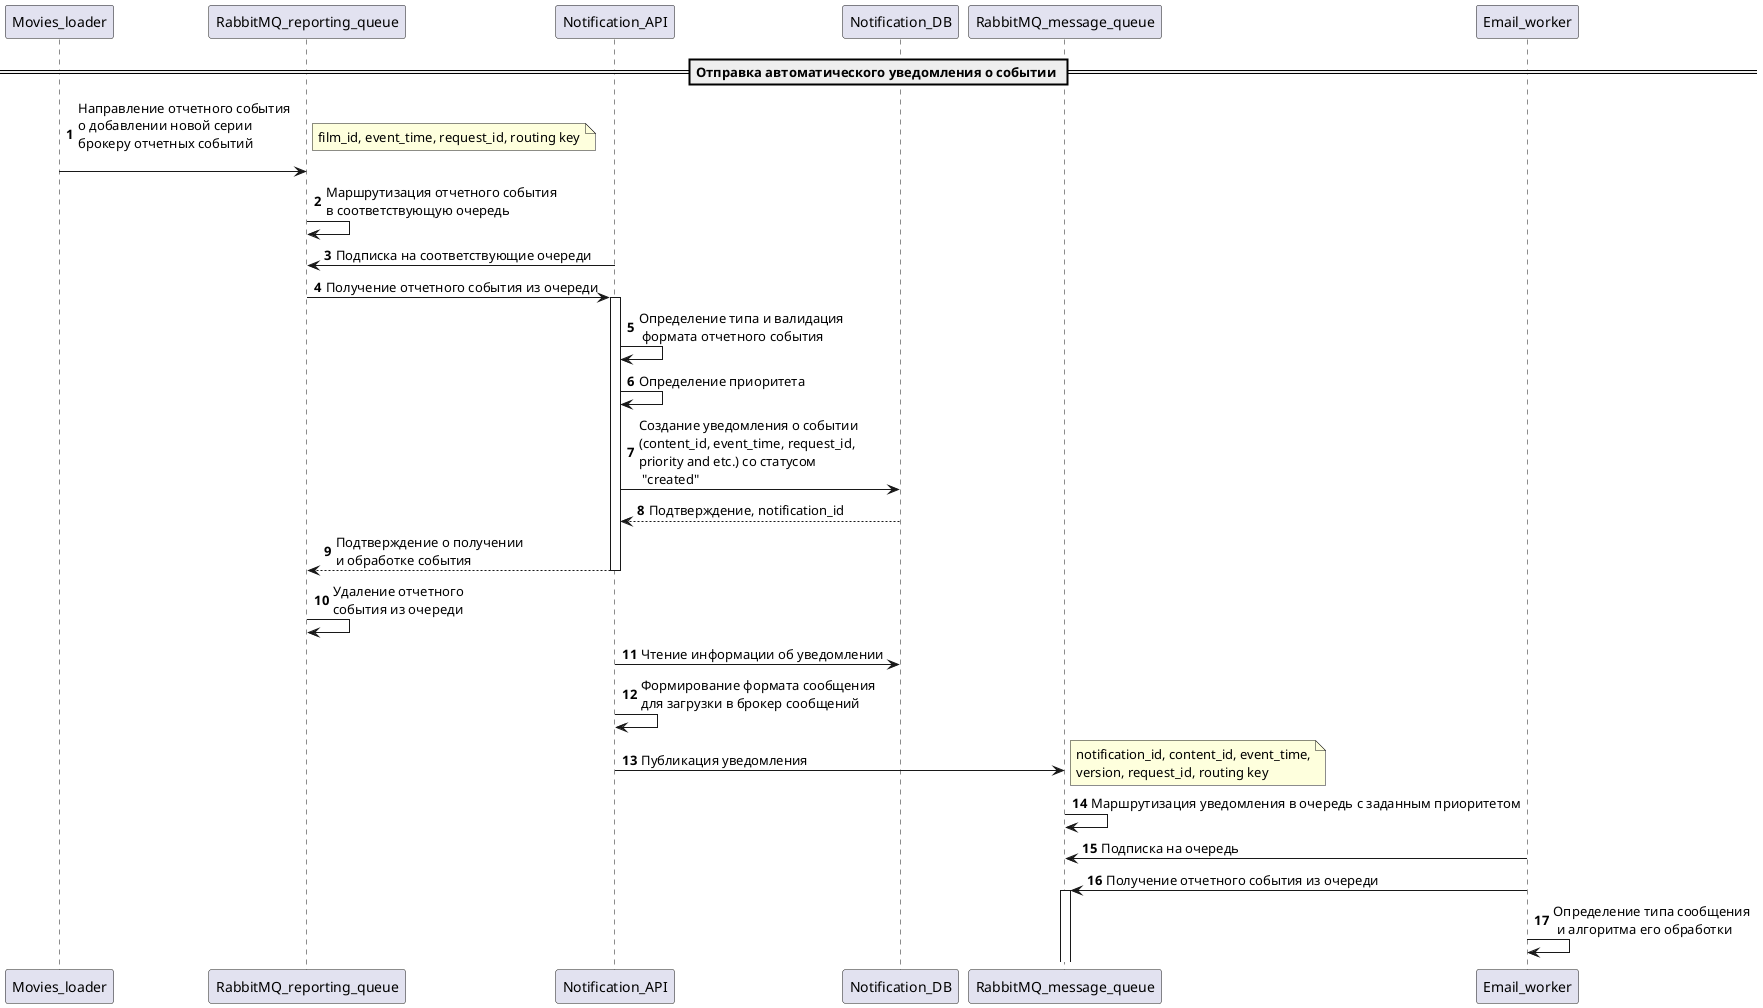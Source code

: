 @startuml
'https://plantuml.com/sequence-diagram
== Отправка автоматического уведомления о событии ==
autonumber
Movies_loader -> RabbitMQ_reporting_queue : Направление отчетного события\nо добавлении новой серии\nброкеру отчетных событий\n
note right
film_id, event_time, request_id, routing key
end note
RabbitMQ_reporting_queue -> RabbitMQ_reporting_queue : Маршрутизация отчетного события\nв соответствующую очередь
Notification_API -> RabbitMQ_reporting_queue : Подписка на соответствующие очереди
Notification_API <- RabbitMQ_reporting_queue ++ : Получение отчетного события из очереди
Notification_API -> Notification_API : Определение типа и валидация\n формата отчетного события
Notification_API -> Notification_API : Определение приоритета
Notification_API -> Notification_DB : Создание уведомления о событии\n(content_id, event_time, request_id,\npriority and etc.) со статусом\n "created"
Notification_API <-- Notification_DB : Подтверждение, notification_id
Notification_API --> RabbitMQ_reporting_queue -- : Подтверждение о получении\nи обработке события
RabbitMQ_reporting_queue -> RabbitMQ_reporting_queue : Удаление отчетного\nсобытия из очереди
Notification_API -> Notification_DB : Чтение информации об уведомлении
Notification_API -> Notification_API : Формирование формата сообщения\nдля загрузки в брокер сообщений
Notification_API -> RabbitMQ_message_queue : Публикация уведомления
note right
notification_id, content_id, event_time,
version, request_id, routing key
end note
RabbitMQ_message_queue -> RabbitMQ_message_queue : Маршрутизация уведомления в очередь с заданным приоритетом
Email_worker -> RabbitMQ_message_queue : Подписка на очередь
Email_worker -> RabbitMQ_message_queue ++ : Получение отчетного события из очереди
Email_worker -> Email_worker : Определение типа сообщения\n и алгоритма его обработки

@enduml